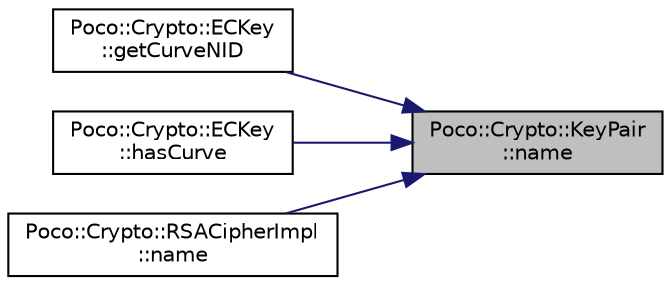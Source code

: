 digraph "Poco::Crypto::KeyPair::name"
{
 // LATEX_PDF_SIZE
  edge [fontname="Helvetica",fontsize="10",labelfontname="Helvetica",labelfontsize="10"];
  node [fontname="Helvetica",fontsize="10",shape=record];
  rankdir="RL";
  Node1 [label="Poco::Crypto::KeyPair\l::name",height=0.2,width=0.4,color="black", fillcolor="grey75", style="filled", fontcolor="black",tooltip="Returns the impl object."];
  Node1 -> Node2 [dir="back",color="midnightblue",fontsize="10",style="solid",fontname="Helvetica"];
  Node2 [label="Poco::Crypto::ECKey\l::getCurveNID",height=0.2,width=0.4,color="black", fillcolor="white", style="filled",URL="$classPoco_1_1Crypto_1_1ECKey.html#a9510c7d3d17cf68b1558b5290c70097d",tooltip=" "];
  Node1 -> Node3 [dir="back",color="midnightblue",fontsize="10",style="solid",fontname="Helvetica"];
  Node3 [label="Poco::Crypto::ECKey\l::hasCurve",height=0.2,width=0.4,color="black", fillcolor="white", style="filled",URL="$classPoco_1_1Crypto_1_1ECKey.html#a31fbe861b077a0a29ebeb4094a098666",tooltip=" "];
  Node1 -> Node4 [dir="back",color="midnightblue",fontsize="10",style="solid",fontname="Helvetica"];
  Node4 [label="Poco::Crypto::RSACipherImpl\l::name",height=0.2,width=0.4,color="black", fillcolor="white", style="filled",URL="$classPoco_1_1Crypto_1_1RSACipherImpl.html#a081f703c5fe63264f0f1926eb4ecf3be",tooltip="Destroys the RSACipherImpl."];
}
